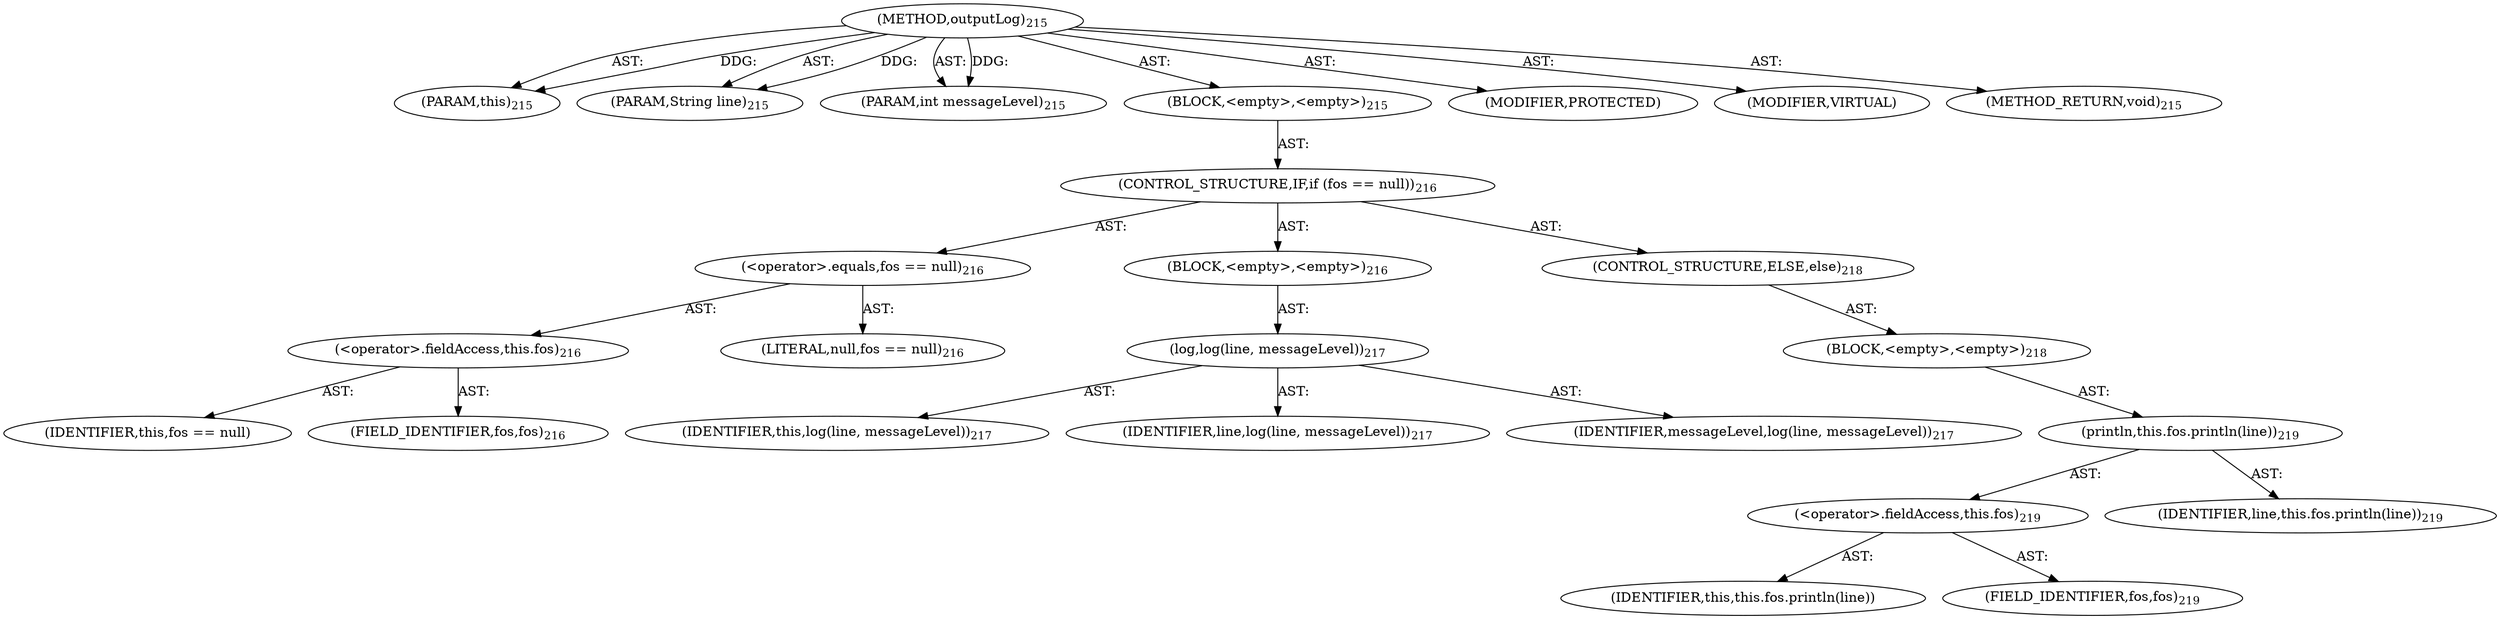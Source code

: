 digraph "outputLog" {  
"111669149704" [label = <(METHOD,outputLog)<SUB>215</SUB>> ]
"115964116998" [label = <(PARAM,this)<SUB>215</SUB>> ]
"115964117011" [label = <(PARAM,String line)<SUB>215</SUB>> ]
"115964117012" [label = <(PARAM,int messageLevel)<SUB>215</SUB>> ]
"25769803805" [label = <(BLOCK,&lt;empty&gt;,&lt;empty&gt;)<SUB>215</SUB>> ]
"47244640272" [label = <(CONTROL_STRUCTURE,IF,if (fos == null))<SUB>216</SUB>> ]
"30064771234" [label = <(&lt;operator&gt;.equals,fos == null)<SUB>216</SUB>> ]
"30064771235" [label = <(&lt;operator&gt;.fieldAccess,this.fos)<SUB>216</SUB>> ]
"68719476861" [label = <(IDENTIFIER,this,fos == null)> ]
"55834574881" [label = <(FIELD_IDENTIFIER,fos,fos)<SUB>216</SUB>> ]
"90194313257" [label = <(LITERAL,null,fos == null)<SUB>216</SUB>> ]
"25769803806" [label = <(BLOCK,&lt;empty&gt;,&lt;empty&gt;)<SUB>216</SUB>> ]
"30064771236" [label = <(log,log(line, messageLevel))<SUB>217</SUB>> ]
"68719476758" [label = <(IDENTIFIER,this,log(line, messageLevel))<SUB>217</SUB>> ]
"68719476862" [label = <(IDENTIFIER,line,log(line, messageLevel))<SUB>217</SUB>> ]
"68719476863" [label = <(IDENTIFIER,messageLevel,log(line, messageLevel))<SUB>217</SUB>> ]
"47244640273" [label = <(CONTROL_STRUCTURE,ELSE,else)<SUB>218</SUB>> ]
"25769803807" [label = <(BLOCK,&lt;empty&gt;,&lt;empty&gt;)<SUB>218</SUB>> ]
"30064771237" [label = <(println,this.fos.println(line))<SUB>219</SUB>> ]
"30064771238" [label = <(&lt;operator&gt;.fieldAccess,this.fos)<SUB>219</SUB>> ]
"68719476864" [label = <(IDENTIFIER,this,this.fos.println(line))> ]
"55834574882" [label = <(FIELD_IDENTIFIER,fos,fos)<SUB>219</SUB>> ]
"68719476865" [label = <(IDENTIFIER,line,this.fos.println(line))<SUB>219</SUB>> ]
"133143986198" [label = <(MODIFIER,PROTECTED)> ]
"133143986199" [label = <(MODIFIER,VIRTUAL)> ]
"128849018888" [label = <(METHOD_RETURN,void)<SUB>215</SUB>> ]
  "111669149704" -> "115964116998"  [ label = "AST: "] 
  "111669149704" -> "115964117011"  [ label = "AST: "] 
  "111669149704" -> "115964117012"  [ label = "AST: "] 
  "111669149704" -> "25769803805"  [ label = "AST: "] 
  "111669149704" -> "133143986198"  [ label = "AST: "] 
  "111669149704" -> "133143986199"  [ label = "AST: "] 
  "111669149704" -> "128849018888"  [ label = "AST: "] 
  "25769803805" -> "47244640272"  [ label = "AST: "] 
  "47244640272" -> "30064771234"  [ label = "AST: "] 
  "47244640272" -> "25769803806"  [ label = "AST: "] 
  "47244640272" -> "47244640273"  [ label = "AST: "] 
  "30064771234" -> "30064771235"  [ label = "AST: "] 
  "30064771234" -> "90194313257"  [ label = "AST: "] 
  "30064771235" -> "68719476861"  [ label = "AST: "] 
  "30064771235" -> "55834574881"  [ label = "AST: "] 
  "25769803806" -> "30064771236"  [ label = "AST: "] 
  "30064771236" -> "68719476758"  [ label = "AST: "] 
  "30064771236" -> "68719476862"  [ label = "AST: "] 
  "30064771236" -> "68719476863"  [ label = "AST: "] 
  "47244640273" -> "25769803807"  [ label = "AST: "] 
  "25769803807" -> "30064771237"  [ label = "AST: "] 
  "30064771237" -> "30064771238"  [ label = "AST: "] 
  "30064771237" -> "68719476865"  [ label = "AST: "] 
  "30064771238" -> "68719476864"  [ label = "AST: "] 
  "30064771238" -> "55834574882"  [ label = "AST: "] 
  "111669149704" -> "115964116998"  [ label = "DDG: "] 
  "111669149704" -> "115964117011"  [ label = "DDG: "] 
  "111669149704" -> "115964117012"  [ label = "DDG: "] 
}
